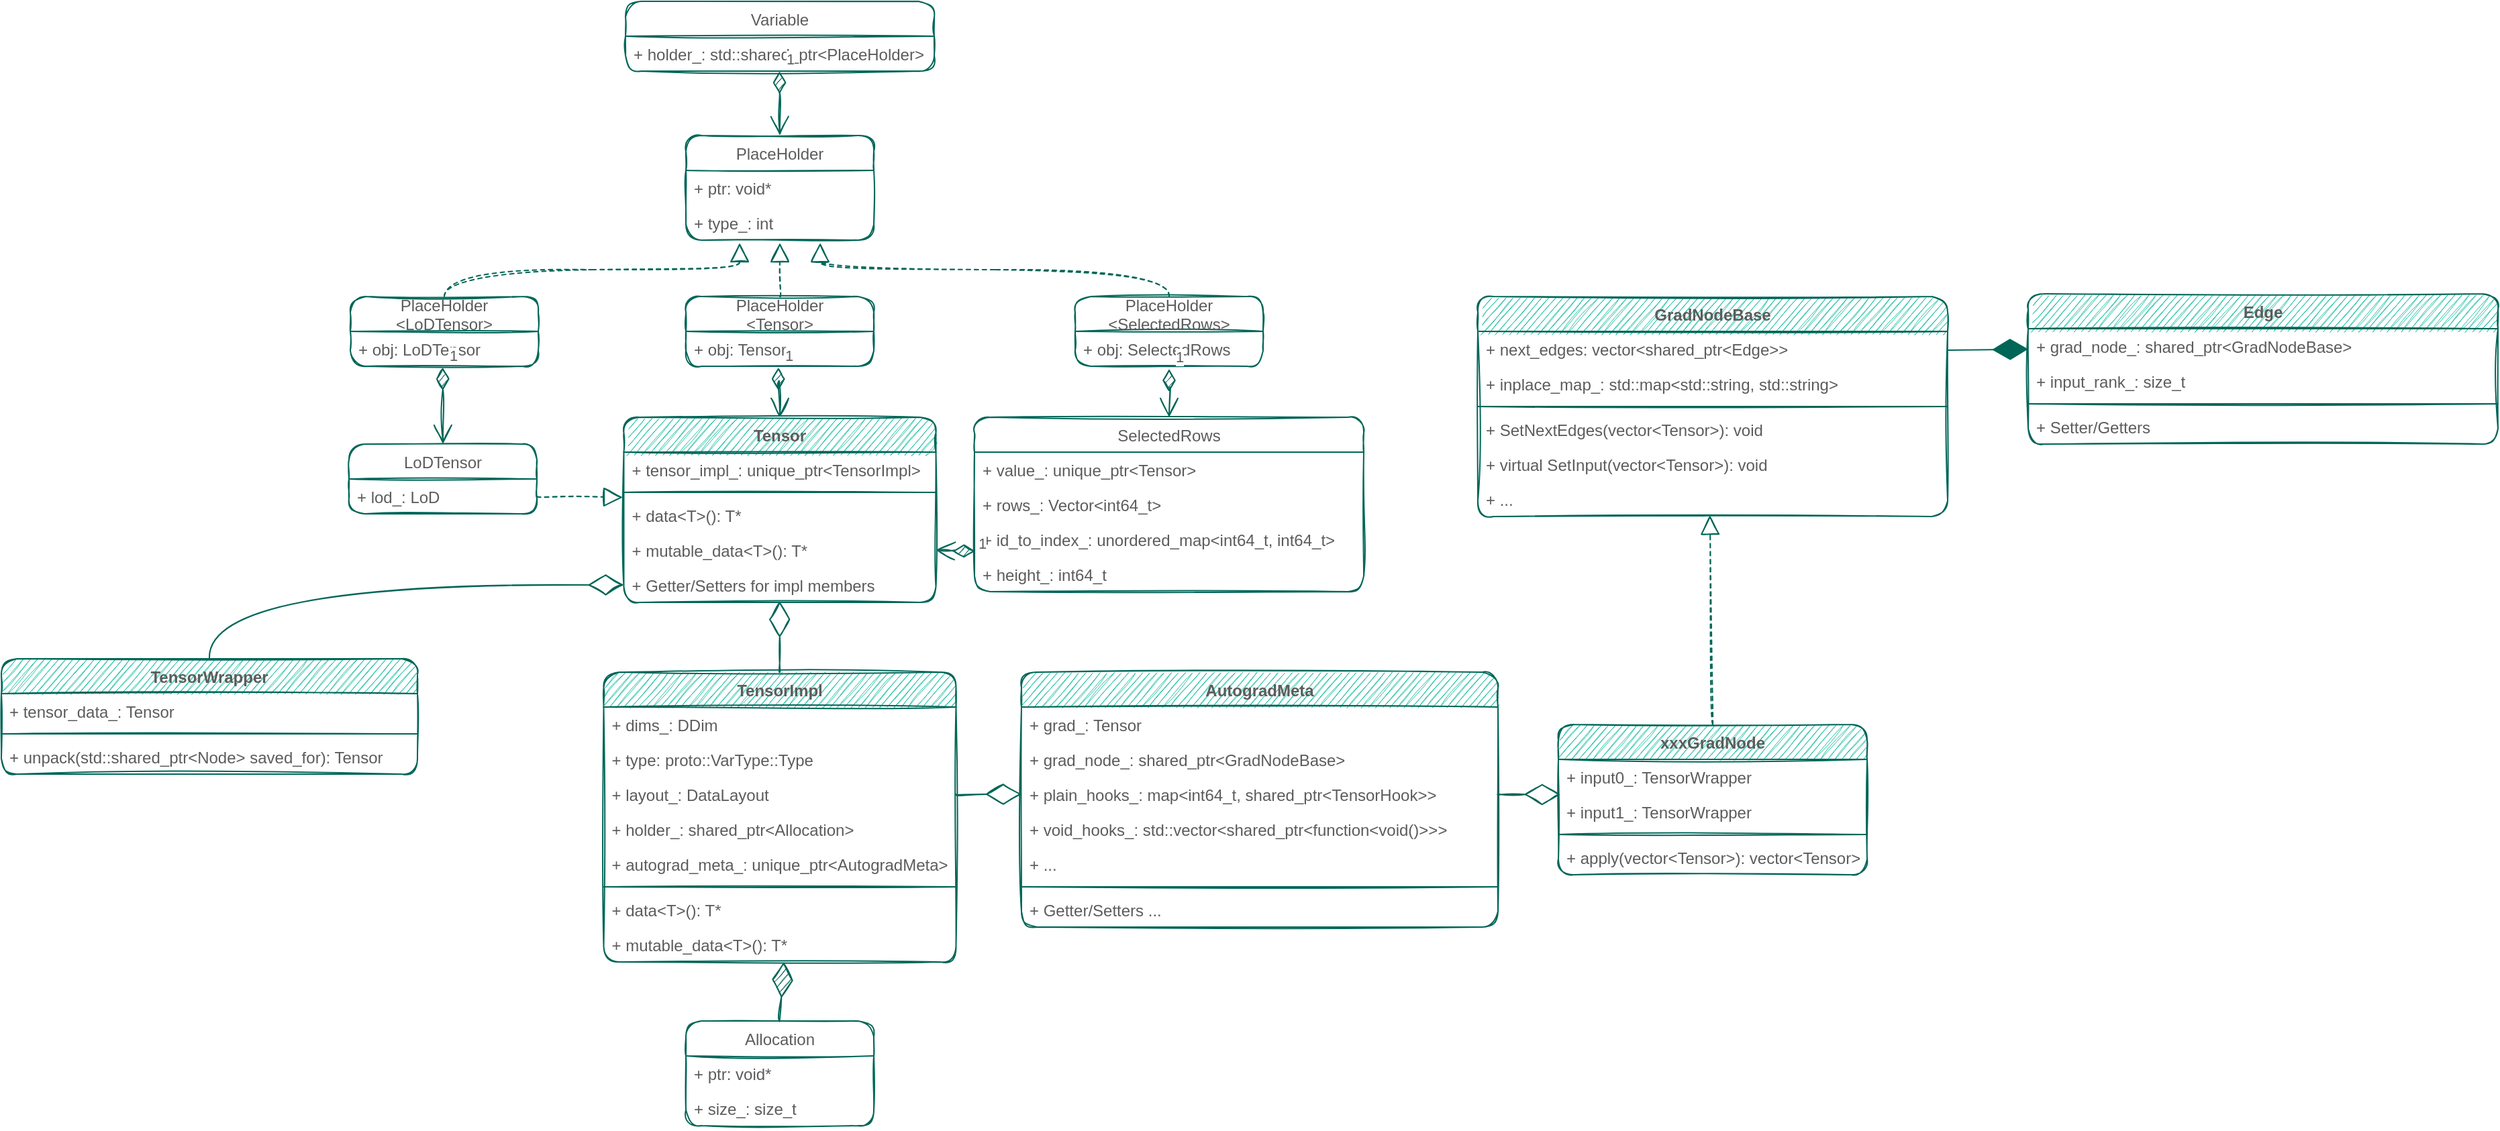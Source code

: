<mxfile version="14.7.0" type="github">
  <diagram id="jFCruCachpCYsHS-U5V1" name="Page-1">
    <mxGraphModel dx="2572" dy="614" grid="1" gridSize="10" guides="1" tooltips="1" connect="1" arrows="1" fold="1" page="1" pageScale="1" pageWidth="850" pageHeight="1100" math="0" shadow="0">
      <root>
        <mxCell id="0" />
        <mxCell id="1" parent="0" />
        <mxCell id="m4nFDnHHZw83G2RVIBQR-2" value="Variable" style="swimlane;fontStyle=0;childLayout=stackLayout;horizontal=1;startSize=26;fillColor=none;horizontalStack=0;resizeParent=1;resizeParentMax=0;resizeLast=0;collapsible=1;marginBottom=0;sketch=1;rounded=1;strokeColor=#006658;fontColor=#5C5C5C;" parent="1" vertex="1">
          <mxGeometry x="245" y="200" width="230" height="52" as="geometry" />
        </mxCell>
        <mxCell id="m4nFDnHHZw83G2RVIBQR-3" value="+ holder_: std::shared_ptr&lt;PlaceHolder&gt;" style="text;strokeColor=none;fillColor=none;align=left;verticalAlign=top;spacingLeft=4;spacingRight=4;overflow=hidden;rotatable=0;points=[[0,0.5],[1,0.5]];portConstraint=eastwest;sketch=1;rounded=1;fontColor=#5C5C5C;" parent="m4nFDnHHZw83G2RVIBQR-2" vertex="1">
          <mxGeometry y="26" width="230" height="26" as="geometry" />
        </mxCell>
        <mxCell id="m4nFDnHHZw83G2RVIBQR-6" value="PlaceHolder" style="swimlane;fontStyle=0;childLayout=stackLayout;horizontal=1;startSize=26;fillColor=none;horizontalStack=0;resizeParent=1;resizeParentMax=0;resizeLast=0;collapsible=1;marginBottom=0;sketch=1;rounded=1;strokeColor=#006658;fontColor=#5C5C5C;" parent="1" vertex="1">
          <mxGeometry x="290" y="300" width="140" height="78" as="geometry" />
        </mxCell>
        <mxCell id="m4nFDnHHZw83G2RVIBQR-7" value="+ ptr: void*" style="text;strokeColor=none;fillColor=none;align=left;verticalAlign=top;spacingLeft=4;spacingRight=4;overflow=hidden;rotatable=0;points=[[0,0.5],[1,0.5]];portConstraint=eastwest;sketch=1;rounded=1;fontColor=#5C5C5C;" parent="m4nFDnHHZw83G2RVIBQR-6" vertex="1">
          <mxGeometry y="26" width="140" height="26" as="geometry" />
        </mxCell>
        <mxCell id="m4nFDnHHZw83G2RVIBQR-8" value="+ type_: int" style="text;strokeColor=none;fillColor=none;align=left;verticalAlign=top;spacingLeft=4;spacingRight=4;overflow=hidden;rotatable=0;points=[[0,0.5],[1,0.5]];portConstraint=eastwest;sketch=1;rounded=1;fontColor=#5C5C5C;" parent="m4nFDnHHZw83G2RVIBQR-6" vertex="1">
          <mxGeometry y="52" width="140" height="26" as="geometry" />
        </mxCell>
        <mxCell id="m4nFDnHHZw83G2RVIBQR-10" value="PlaceHolder&#xa;&lt;SelectedRows&gt;" style="swimlane;fontStyle=0;childLayout=stackLayout;horizontal=1;startSize=26;fillColor=none;horizontalStack=0;resizeParent=1;resizeParentMax=0;resizeLast=0;collapsible=1;marginBottom=0;sketch=1;rounded=1;strokeColor=#006658;fontColor=#5C5C5C;" parent="1" vertex="1">
          <mxGeometry x="580" y="420" width="140" height="52" as="geometry" />
        </mxCell>
        <mxCell id="m4nFDnHHZw83G2RVIBQR-11" value="+ obj: SelectedRows" style="text;strokeColor=none;fillColor=none;align=left;verticalAlign=top;spacingLeft=4;spacingRight=4;overflow=hidden;rotatable=0;points=[[0,0.5],[1,0.5]];portConstraint=eastwest;sketch=1;rounded=1;fontColor=#5C5C5C;" parent="m4nFDnHHZw83G2RVIBQR-10" vertex="1">
          <mxGeometry y="26" width="140" height="26" as="geometry" />
        </mxCell>
        <mxCell id="m4nFDnHHZw83G2RVIBQR-13" value="PlaceHolder&#xa;&lt;Tensor&gt;" style="swimlane;fontStyle=0;childLayout=stackLayout;horizontal=1;startSize=26;fillColor=none;horizontalStack=0;resizeParent=1;resizeParentMax=0;resizeLast=0;collapsible=1;marginBottom=0;sketch=1;rounded=1;strokeColor=#006658;fontColor=#5C5C5C;" parent="1" vertex="1">
          <mxGeometry x="290" y="420" width="140" height="52" as="geometry" />
        </mxCell>
        <mxCell id="m4nFDnHHZw83G2RVIBQR-14" value="+ obj: Tensor" style="text;strokeColor=none;fillColor=none;align=left;verticalAlign=top;spacingLeft=4;spacingRight=4;overflow=hidden;rotatable=0;points=[[0,0.5],[1,0.5]];portConstraint=eastwest;sketch=1;rounded=1;fontColor=#5C5C5C;" parent="m4nFDnHHZw83G2RVIBQR-13" vertex="1">
          <mxGeometry y="26" width="140" height="26" as="geometry" />
        </mxCell>
        <mxCell id="m4nFDnHHZw83G2RVIBQR-16" value="PlaceHolder&#xa;&lt;LoDTensor&gt;" style="swimlane;fontStyle=0;childLayout=stackLayout;horizontal=1;startSize=26;fillColor=none;horizontalStack=0;resizeParent=1;resizeParentMax=0;resizeLast=0;collapsible=1;marginBottom=0;sketch=1;rounded=1;strokeColor=#006658;fontColor=#5C5C5C;" parent="1" vertex="1">
          <mxGeometry x="40" y="420" width="140" height="52" as="geometry" />
        </mxCell>
        <mxCell id="m4nFDnHHZw83G2RVIBQR-17" value="+ obj: LoDTensor" style="text;strokeColor=none;fillColor=none;align=left;verticalAlign=top;spacingLeft=4;spacingRight=4;overflow=hidden;rotatable=0;points=[[0,0.5],[1,0.5]];portConstraint=eastwest;sketch=1;rounded=1;fontColor=#5C5C5C;" parent="m4nFDnHHZw83G2RVIBQR-16" vertex="1">
          <mxGeometry y="26" width="140" height="26" as="geometry" />
        </mxCell>
        <mxCell id="m4nFDnHHZw83G2RVIBQR-19" value="LoDTensor" style="swimlane;fontStyle=0;childLayout=stackLayout;horizontal=1;startSize=26;fillColor=none;horizontalStack=0;resizeParent=1;resizeParentMax=0;resizeLast=0;collapsible=1;marginBottom=0;sketch=1;rounded=1;strokeColor=#006658;fontColor=#5C5C5C;" parent="1" vertex="1">
          <mxGeometry x="39" y="530" width="140" height="52" as="geometry" />
        </mxCell>
        <mxCell id="m4nFDnHHZw83G2RVIBQR-20" value="+ lod_: LoD" style="text;strokeColor=none;fillColor=none;align=left;verticalAlign=top;spacingLeft=4;spacingRight=4;overflow=hidden;rotatable=0;points=[[0,0.5],[1,0.5]];portConstraint=eastwest;sketch=1;rounded=1;fontColor=#5C5C5C;" parent="m4nFDnHHZw83G2RVIBQR-19" vertex="1">
          <mxGeometry y="26" width="140" height="26" as="geometry" />
        </mxCell>
        <mxCell id="m4nFDnHHZw83G2RVIBQR-28" value="TensorImpl" style="swimlane;fontStyle=1;align=center;verticalAlign=top;childLayout=stackLayout;horizontal=1;startSize=26;horizontalStack=0;resizeParent=1;resizeParentMax=0;resizeLast=0;collapsible=1;marginBottom=0;sketch=1;rounded=1;fillColor=#21C0A5;strokeColor=#006658;fontColor=#5C5C5C;" parent="1" vertex="1">
          <mxGeometry x="228.75" y="700" width="262.5" height="216" as="geometry" />
        </mxCell>
        <mxCell id="m4nFDnHHZw83G2RVIBQR-29" value="+ dims_: DDim" style="text;strokeColor=none;fillColor=none;align=left;verticalAlign=top;spacingLeft=4;spacingRight=4;overflow=hidden;rotatable=0;points=[[0,0.5],[1,0.5]];portConstraint=eastwest;sketch=1;rounded=1;fontColor=#5C5C5C;" parent="m4nFDnHHZw83G2RVIBQR-28" vertex="1">
          <mxGeometry y="26" width="262.5" height="26" as="geometry" />
        </mxCell>
        <mxCell id="m4nFDnHHZw83G2RVIBQR-40" value="+ type: proto::VarType::Type" style="text;strokeColor=none;fillColor=none;align=left;verticalAlign=top;spacingLeft=4;spacingRight=4;overflow=hidden;rotatable=0;points=[[0,0.5],[1,0.5]];portConstraint=eastwest;sketch=1;rounded=1;fontColor=#5C5C5C;" parent="m4nFDnHHZw83G2RVIBQR-28" vertex="1">
          <mxGeometry y="52" width="262.5" height="26" as="geometry" />
        </mxCell>
        <mxCell id="m4nFDnHHZw83G2RVIBQR-41" value="+ layout_: DataLayout" style="text;strokeColor=none;fillColor=none;align=left;verticalAlign=top;spacingLeft=4;spacingRight=4;overflow=hidden;rotatable=0;points=[[0,0.5],[1,0.5]];portConstraint=eastwest;sketch=1;rounded=1;fontColor=#5C5C5C;" parent="m4nFDnHHZw83G2RVIBQR-28" vertex="1">
          <mxGeometry y="78" width="262.5" height="26" as="geometry" />
        </mxCell>
        <mxCell id="m4nFDnHHZw83G2RVIBQR-42" value="+ holder_: shared_ptr&lt;Allocation&gt;" style="text;strokeColor=none;fillColor=none;align=left;verticalAlign=top;spacingLeft=4;spacingRight=4;overflow=hidden;rotatable=0;points=[[0,0.5],[1,0.5]];portConstraint=eastwest;sketch=1;rounded=1;fontColor=#5C5C5C;" parent="m4nFDnHHZw83G2RVIBQR-28" vertex="1">
          <mxGeometry y="104" width="262.5" height="26" as="geometry" />
        </mxCell>
        <mxCell id="m4nFDnHHZw83G2RVIBQR-43" value="+ autograd_meta_: unique_ptr&lt;AutogradMeta&gt;" style="text;strokeColor=none;fillColor=none;align=left;verticalAlign=top;spacingLeft=4;spacingRight=4;overflow=hidden;rotatable=0;points=[[0,0.5],[1,0.5]];portConstraint=eastwest;sketch=1;rounded=1;fontColor=#5C5C5C;" parent="m4nFDnHHZw83G2RVIBQR-28" vertex="1">
          <mxGeometry y="130" width="262.5" height="26" as="geometry" />
        </mxCell>
        <mxCell id="m4nFDnHHZw83G2RVIBQR-30" value="" style="line;strokeWidth=1;fillColor=none;align=left;verticalAlign=middle;spacingTop=-1;spacingLeft=3;spacingRight=3;rotatable=0;labelPosition=right;points=[];portConstraint=eastwest;sketch=1;rounded=1;strokeColor=#006658;fontColor=#5C5C5C;" parent="m4nFDnHHZw83G2RVIBQR-28" vertex="1">
          <mxGeometry y="156" width="262.5" height="8" as="geometry" />
        </mxCell>
        <mxCell id="m4nFDnHHZw83G2RVIBQR-31" value="+ data&lt;T&gt;(): T*" style="text;strokeColor=none;fillColor=none;align=left;verticalAlign=top;spacingLeft=4;spacingRight=4;overflow=hidden;rotatable=0;points=[[0,0.5],[1,0.5]];portConstraint=eastwest;sketch=1;rounded=1;fontColor=#5C5C5C;" parent="m4nFDnHHZw83G2RVIBQR-28" vertex="1">
          <mxGeometry y="164" width="262.5" height="26" as="geometry" />
        </mxCell>
        <mxCell id="m4nFDnHHZw83G2RVIBQR-44" value="+ mutable_data&lt;T&gt;(): T*" style="text;strokeColor=none;fillColor=none;align=left;verticalAlign=top;spacingLeft=4;spacingRight=4;overflow=hidden;rotatable=0;points=[[0,0.5],[1,0.5]];portConstraint=eastwest;sketch=1;rounded=1;fontColor=#5C5C5C;" parent="m4nFDnHHZw83G2RVIBQR-28" vertex="1">
          <mxGeometry y="190" width="262.5" height="26" as="geometry" />
        </mxCell>
        <mxCell id="m4nFDnHHZw83G2RVIBQR-45" value="SelectedRows" style="swimlane;fontStyle=0;childLayout=stackLayout;horizontal=1;startSize=26;fillColor=none;horizontalStack=0;resizeParent=1;resizeParentMax=0;resizeLast=0;collapsible=1;marginBottom=0;sketch=1;rounded=1;strokeColor=#006658;fontColor=#5C5C5C;" parent="1" vertex="1">
          <mxGeometry x="505" y="510" width="290" height="130" as="geometry" />
        </mxCell>
        <mxCell id="m4nFDnHHZw83G2RVIBQR-46" value="+ value_: unique_ptr&lt;Tensor&gt;" style="text;strokeColor=none;fillColor=none;align=left;verticalAlign=top;spacingLeft=4;spacingRight=4;overflow=hidden;rotatable=0;points=[[0,0.5],[1,0.5]];portConstraint=eastwest;sketch=1;rounded=1;fontColor=#5C5C5C;" parent="m4nFDnHHZw83G2RVIBQR-45" vertex="1">
          <mxGeometry y="26" width="290" height="26" as="geometry" />
        </mxCell>
        <mxCell id="m4nFDnHHZw83G2RVIBQR-47" value="+ rows_: Vector&lt;int64_t&gt;" style="text;strokeColor=none;fillColor=none;align=left;verticalAlign=top;spacingLeft=4;spacingRight=4;overflow=hidden;rotatable=0;points=[[0,0.5],[1,0.5]];portConstraint=eastwest;sketch=1;rounded=1;fontColor=#5C5C5C;" parent="m4nFDnHHZw83G2RVIBQR-45" vertex="1">
          <mxGeometry y="52" width="290" height="26" as="geometry" />
        </mxCell>
        <mxCell id="m4nFDnHHZw83G2RVIBQR-48" value="+ id_to_index_: unordered_map&lt;int64_t, int64_t&gt;" style="text;strokeColor=none;fillColor=none;align=left;verticalAlign=top;spacingLeft=4;spacingRight=4;overflow=hidden;rotatable=0;points=[[0,0.5],[1,0.5]];portConstraint=eastwest;sketch=1;rounded=1;fontColor=#5C5C5C;" parent="m4nFDnHHZw83G2RVIBQR-45" vertex="1">
          <mxGeometry y="78" width="290" height="26" as="geometry" />
        </mxCell>
        <mxCell id="m4nFDnHHZw83G2RVIBQR-49" value="+ height_: int64_t" style="text;strokeColor=none;fillColor=none;align=left;verticalAlign=top;spacingLeft=4;spacingRight=4;overflow=hidden;rotatable=0;points=[[0,0.5],[1,0.5]];portConstraint=eastwest;sketch=1;rounded=1;fontColor=#5C5C5C;" parent="m4nFDnHHZw83G2RVIBQR-45" vertex="1">
          <mxGeometry y="104" width="290" height="26" as="geometry" />
        </mxCell>
        <mxCell id="m4nFDnHHZw83G2RVIBQR-50" value="Tensor" style="swimlane;fontStyle=1;align=center;verticalAlign=top;childLayout=stackLayout;horizontal=1;startSize=26;horizontalStack=0;resizeParent=1;resizeParentMax=0;resizeLast=0;collapsible=1;marginBottom=0;sketch=1;rounded=1;fillColor=#21C0A5;strokeColor=#006658;fontColor=#5C5C5C;" parent="1" vertex="1">
          <mxGeometry x="243.75" y="510" width="232.5" height="138" as="geometry" />
        </mxCell>
        <mxCell id="m4nFDnHHZw83G2RVIBQR-54" value="+ tensor_impl_: unique_ptr&lt;TensorImpl&gt;" style="text;strokeColor=none;fillColor=none;align=left;verticalAlign=top;spacingLeft=4;spacingRight=4;overflow=hidden;rotatable=0;points=[[0,0.5],[1,0.5]];portConstraint=eastwest;sketch=1;rounded=1;fontColor=#5C5C5C;" parent="m4nFDnHHZw83G2RVIBQR-50" vertex="1">
          <mxGeometry y="26" width="232.5" height="26" as="geometry" />
        </mxCell>
        <mxCell id="m4nFDnHHZw83G2RVIBQR-56" value="" style="line;strokeWidth=1;fillColor=none;align=left;verticalAlign=middle;spacingTop=-1;spacingLeft=3;spacingRight=3;rotatable=0;labelPosition=right;points=[];portConstraint=eastwest;sketch=1;rounded=1;strokeColor=#006658;fontColor=#5C5C5C;" parent="m4nFDnHHZw83G2RVIBQR-50" vertex="1">
          <mxGeometry y="52" width="232.5" height="8" as="geometry" />
        </mxCell>
        <mxCell id="m4nFDnHHZw83G2RVIBQR-57" value="+ data&lt;T&gt;(): T*" style="text;strokeColor=none;fillColor=none;align=left;verticalAlign=top;spacingLeft=4;spacingRight=4;overflow=hidden;rotatable=0;points=[[0,0.5],[1,0.5]];portConstraint=eastwest;sketch=1;rounded=1;fontColor=#5C5C5C;" parent="m4nFDnHHZw83G2RVIBQR-50" vertex="1">
          <mxGeometry y="60" width="232.5" height="26" as="geometry" />
        </mxCell>
        <mxCell id="m4nFDnHHZw83G2RVIBQR-59" value="+ mutable_data&lt;T&gt;(): T*" style="text;strokeColor=none;fillColor=none;align=left;verticalAlign=top;spacingLeft=4;spacingRight=4;overflow=hidden;rotatable=0;points=[[0,0.5],[1,0.5]];portConstraint=eastwest;sketch=1;rounded=1;fontColor=#5C5C5C;" parent="m4nFDnHHZw83G2RVIBQR-50" vertex="1">
          <mxGeometry y="86" width="232.5" height="26" as="geometry" />
        </mxCell>
        <mxCell id="m4nFDnHHZw83G2RVIBQR-58" value="+ Getter/Setters for impl members" style="text;strokeColor=none;fillColor=none;align=left;verticalAlign=top;spacingLeft=4;spacingRight=4;overflow=hidden;rotatable=0;points=[[0,0.5],[1,0.5]];portConstraint=eastwest;sketch=1;rounded=1;fontColor=#5C5C5C;" parent="m4nFDnHHZw83G2RVIBQR-50" vertex="1">
          <mxGeometry y="112" width="232.5" height="26" as="geometry" />
        </mxCell>
        <mxCell id="m4nFDnHHZw83G2RVIBQR-60" value="AutogradMeta" style="swimlane;fontStyle=1;align=center;verticalAlign=top;childLayout=stackLayout;horizontal=1;startSize=26;horizontalStack=0;resizeParent=1;resizeParentMax=0;resizeLast=0;collapsible=1;marginBottom=0;sketch=1;rounded=1;fillColor=#21C0A5;strokeColor=#006658;fontColor=#5C5C5C;" parent="1" vertex="1">
          <mxGeometry x="540" y="700" width="355" height="190" as="geometry" />
        </mxCell>
        <mxCell id="m4nFDnHHZw83G2RVIBQR-61" value="+ grad_: Tensor" style="text;strokeColor=none;fillColor=none;align=left;verticalAlign=top;spacingLeft=4;spacingRight=4;overflow=hidden;rotatable=0;points=[[0,0.5],[1,0.5]];portConstraint=eastwest;sketch=1;rounded=1;fontColor=#5C5C5C;" parent="m4nFDnHHZw83G2RVIBQR-60" vertex="1">
          <mxGeometry y="26" width="355" height="26" as="geometry" />
        </mxCell>
        <mxCell id="m4nFDnHHZw83G2RVIBQR-64" value="+ grad_node_: shared_ptr&lt;GradNodeBase&gt;" style="text;strokeColor=none;fillColor=none;align=left;verticalAlign=top;spacingLeft=4;spacingRight=4;overflow=hidden;rotatable=0;points=[[0,0.5],[1,0.5]];portConstraint=eastwest;sketch=1;rounded=1;fontColor=#5C5C5C;" parent="m4nFDnHHZw83G2RVIBQR-60" vertex="1">
          <mxGeometry y="52" width="355" height="26" as="geometry" />
        </mxCell>
        <mxCell id="m4nFDnHHZw83G2RVIBQR-66" value="+ plain_hooks_: map&lt;int64_t, shared_ptr&lt;TensorHook&gt;&gt;" style="text;strokeColor=none;fillColor=none;align=left;verticalAlign=top;spacingLeft=4;spacingRight=4;overflow=hidden;rotatable=0;points=[[0,0.5],[1,0.5]];portConstraint=eastwest;sketch=1;rounded=1;fontColor=#5C5C5C;" parent="m4nFDnHHZw83G2RVIBQR-60" vertex="1">
          <mxGeometry y="78" width="355" height="26" as="geometry" />
        </mxCell>
        <mxCell id="m4nFDnHHZw83G2RVIBQR-67" value="+ void_hooks_: std::vector&lt;shared_ptr&lt;function&lt;void()&gt;&gt;&gt;" style="text;strokeColor=none;fillColor=none;align=left;verticalAlign=top;spacingLeft=4;spacingRight=4;overflow=hidden;rotatable=0;points=[[0,0.5],[1,0.5]];portConstraint=eastwest;sketch=1;rounded=1;fontColor=#5C5C5C;" parent="m4nFDnHHZw83G2RVIBQR-60" vertex="1">
          <mxGeometry y="104" width="355" height="26" as="geometry" />
        </mxCell>
        <mxCell id="m4nFDnHHZw83G2RVIBQR-68" value="+ ..." style="text;strokeColor=none;fillColor=none;align=left;verticalAlign=top;spacingLeft=4;spacingRight=4;overflow=hidden;rotatable=0;points=[[0,0.5],[1,0.5]];portConstraint=eastwest;sketch=1;rounded=1;fontColor=#5C5C5C;" parent="m4nFDnHHZw83G2RVIBQR-60" vertex="1">
          <mxGeometry y="130" width="355" height="26" as="geometry" />
        </mxCell>
        <mxCell id="m4nFDnHHZw83G2RVIBQR-62" value="" style="line;strokeWidth=1;fillColor=none;align=left;verticalAlign=middle;spacingTop=-1;spacingLeft=3;spacingRight=3;rotatable=0;labelPosition=right;points=[];portConstraint=eastwest;sketch=1;rounded=1;strokeColor=#006658;fontColor=#5C5C5C;" parent="m4nFDnHHZw83G2RVIBQR-60" vertex="1">
          <mxGeometry y="156" width="355" height="8" as="geometry" />
        </mxCell>
        <mxCell id="m4nFDnHHZw83G2RVIBQR-63" value="+ Getter/Setters ..." style="text;strokeColor=none;fillColor=none;align=left;verticalAlign=top;spacingLeft=4;spacingRight=4;overflow=hidden;rotatable=0;points=[[0,0.5],[1,0.5]];portConstraint=eastwest;sketch=1;rounded=1;fontColor=#5C5C5C;" parent="m4nFDnHHZw83G2RVIBQR-60" vertex="1">
          <mxGeometry y="164" width="355" height="26" as="geometry" />
        </mxCell>
        <mxCell id="m4nFDnHHZw83G2RVIBQR-69" value="GradNodeBase" style="swimlane;fontStyle=1;align=center;verticalAlign=top;childLayout=stackLayout;horizontal=1;startSize=26;horizontalStack=0;resizeParent=1;resizeParentMax=0;resizeLast=0;collapsible=1;marginBottom=0;sketch=1;rounded=1;fillColor=#21C0A5;strokeColor=#006658;fontColor=#5C5C5C;" parent="1" vertex="1">
          <mxGeometry x="880" y="420" width="350" height="164" as="geometry" />
        </mxCell>
        <mxCell id="m4nFDnHHZw83G2RVIBQR-70" value="+ next_edges: vector&lt;shared_ptr&lt;Edge&gt;&gt;" style="text;strokeColor=none;fillColor=none;align=left;verticalAlign=top;spacingLeft=4;spacingRight=4;overflow=hidden;rotatable=0;points=[[0,0.5],[1,0.5]];portConstraint=eastwest;sketch=1;rounded=1;fontColor=#5C5C5C;" parent="m4nFDnHHZw83G2RVIBQR-69" vertex="1">
          <mxGeometry y="26" width="350" height="26" as="geometry" />
        </mxCell>
        <mxCell id="m4nFDnHHZw83G2RVIBQR-73" value="+ inplace_map_: std::map&lt;std::string, std::string&gt;" style="text;strokeColor=none;fillColor=none;align=left;verticalAlign=top;spacingLeft=4;spacingRight=4;overflow=hidden;rotatable=0;points=[[0,0.5],[1,0.5]];portConstraint=eastwest;sketch=1;rounded=1;fontColor=#5C5C5C;" parent="m4nFDnHHZw83G2RVIBQR-69" vertex="1">
          <mxGeometry y="52" width="350" height="26" as="geometry" />
        </mxCell>
        <mxCell id="m4nFDnHHZw83G2RVIBQR-71" value="" style="line;strokeWidth=1;fillColor=none;align=left;verticalAlign=middle;spacingTop=-1;spacingLeft=3;spacingRight=3;rotatable=0;labelPosition=right;points=[];portConstraint=eastwest;sketch=1;rounded=1;strokeColor=#006658;fontColor=#5C5C5C;" parent="m4nFDnHHZw83G2RVIBQR-69" vertex="1">
          <mxGeometry y="78" width="350" height="8" as="geometry" />
        </mxCell>
        <mxCell id="m4nFDnHHZw83G2RVIBQR-72" value="+ SetNextEdges(vector&lt;Tensor&gt;): void" style="text;strokeColor=none;fillColor=none;align=left;verticalAlign=top;spacingLeft=4;spacingRight=4;overflow=hidden;rotatable=0;points=[[0,0.5],[1,0.5]];portConstraint=eastwest;sketch=1;rounded=1;fontColor=#5C5C5C;" parent="m4nFDnHHZw83G2RVIBQR-69" vertex="1">
          <mxGeometry y="86" width="350" height="26" as="geometry" />
        </mxCell>
        <mxCell id="m4nFDnHHZw83G2RVIBQR-79" value="+ virtual SetInput(vector&lt;Tensor&gt;): void" style="text;strokeColor=none;fillColor=none;align=left;verticalAlign=top;spacingLeft=4;spacingRight=4;overflow=hidden;rotatable=0;points=[[0,0.5],[1,0.5]];portConstraint=eastwest;sketch=1;rounded=1;fontColor=#5C5C5C;" parent="m4nFDnHHZw83G2RVIBQR-69" vertex="1">
          <mxGeometry y="112" width="350" height="26" as="geometry" />
        </mxCell>
        <mxCell id="m4nFDnHHZw83G2RVIBQR-80" value="+ ..." style="text;strokeColor=none;fillColor=none;align=left;verticalAlign=top;spacingLeft=4;spacingRight=4;overflow=hidden;rotatable=0;points=[[0,0.5],[1,0.5]];portConstraint=eastwest;sketch=1;rounded=1;fontColor=#5C5C5C;" parent="m4nFDnHHZw83G2RVIBQR-69" vertex="1">
          <mxGeometry y="138" width="350" height="26" as="geometry" />
        </mxCell>
        <mxCell id="m4nFDnHHZw83G2RVIBQR-74" value="xxxGradNode" style="swimlane;fontStyle=1;align=center;verticalAlign=top;childLayout=stackLayout;horizontal=1;startSize=26;horizontalStack=0;resizeParent=1;resizeParentMax=0;resizeLast=0;collapsible=1;marginBottom=0;sketch=1;rounded=1;fillColor=#21C0A5;strokeColor=#006658;fontColor=#5C5C5C;" parent="1" vertex="1">
          <mxGeometry x="940" y="739" width="230" height="112" as="geometry" />
        </mxCell>
        <mxCell id="m4nFDnHHZw83G2RVIBQR-75" value="+ input0_: TensorWrapper" style="text;strokeColor=none;fillColor=none;align=left;verticalAlign=top;spacingLeft=4;spacingRight=4;overflow=hidden;rotatable=0;points=[[0,0.5],[1,0.5]];portConstraint=eastwest;sketch=1;rounded=1;fontColor=#5C5C5C;" parent="m4nFDnHHZw83G2RVIBQR-74" vertex="1">
          <mxGeometry y="26" width="230" height="26" as="geometry" />
        </mxCell>
        <mxCell id="m4nFDnHHZw83G2RVIBQR-76" value="+ input1_: TensorWrapper" style="text;strokeColor=none;fillColor=none;align=left;verticalAlign=top;spacingLeft=4;spacingRight=4;overflow=hidden;rotatable=0;points=[[0,0.5],[1,0.5]];portConstraint=eastwest;sketch=1;rounded=1;fontColor=#5C5C5C;" parent="m4nFDnHHZw83G2RVIBQR-74" vertex="1">
          <mxGeometry y="52" width="230" height="26" as="geometry" />
        </mxCell>
        <mxCell id="m4nFDnHHZw83G2RVIBQR-77" value="" style="line;strokeWidth=1;fillColor=none;align=left;verticalAlign=middle;spacingTop=-1;spacingLeft=3;spacingRight=3;rotatable=0;labelPosition=right;points=[];portConstraint=eastwest;sketch=1;rounded=1;strokeColor=#006658;fontColor=#5C5C5C;" parent="m4nFDnHHZw83G2RVIBQR-74" vertex="1">
          <mxGeometry y="78" width="230" height="8" as="geometry" />
        </mxCell>
        <mxCell id="m4nFDnHHZw83G2RVIBQR-78" value="+ apply(vector&lt;Tensor&gt;): vector&lt;Tensor&gt;" style="text;strokeColor=none;fillColor=none;align=left;verticalAlign=top;spacingLeft=4;spacingRight=4;overflow=hidden;rotatable=0;points=[[0,0.5],[1,0.5]];portConstraint=eastwest;sketch=1;rounded=1;fontColor=#5C5C5C;" parent="m4nFDnHHZw83G2RVIBQR-74" vertex="1">
          <mxGeometry y="86" width="230" height="26" as="geometry" />
        </mxCell>
        <mxCell id="m4nFDnHHZw83G2RVIBQR-81" value="TensorWrapper" style="swimlane;fontStyle=1;align=center;verticalAlign=top;childLayout=stackLayout;horizontal=1;startSize=26;horizontalStack=0;resizeParent=1;resizeParentMax=0;resizeLast=0;collapsible=1;marginBottom=0;sketch=1;rounded=1;fillColor=#21C0A5;strokeColor=#006658;fontColor=#5C5C5C;" parent="1" vertex="1">
          <mxGeometry x="-220" y="690" width="310" height="86" as="geometry" />
        </mxCell>
        <mxCell id="m4nFDnHHZw83G2RVIBQR-90" value="+ tensor_data_: Tensor" style="text;strokeColor=none;fillColor=none;align=left;verticalAlign=top;spacingLeft=4;spacingRight=4;overflow=hidden;rotatable=0;points=[[0,0.5],[1,0.5]];portConstraint=eastwest;sketch=1;rounded=1;fontColor=#5C5C5C;" parent="m4nFDnHHZw83G2RVIBQR-81" vertex="1">
          <mxGeometry y="26" width="310" height="26" as="geometry" />
        </mxCell>
        <mxCell id="m4nFDnHHZw83G2RVIBQR-87" value="" style="line;strokeWidth=1;fillColor=none;align=left;verticalAlign=middle;spacingTop=-1;spacingLeft=3;spacingRight=3;rotatable=0;labelPosition=right;points=[];portConstraint=eastwest;sketch=1;rounded=1;strokeColor=#006658;fontColor=#5C5C5C;" parent="m4nFDnHHZw83G2RVIBQR-81" vertex="1">
          <mxGeometry y="52" width="310" height="8" as="geometry" />
        </mxCell>
        <mxCell id="m4nFDnHHZw83G2RVIBQR-88" value="+ unpack(std::shared_ptr&lt;Node&gt; saved_for): Tensor" style="text;strokeColor=none;fillColor=none;align=left;verticalAlign=top;spacingLeft=4;spacingRight=4;overflow=hidden;rotatable=0;points=[[0,0.5],[1,0.5]];portConstraint=eastwest;sketch=1;rounded=1;fontColor=#5C5C5C;" parent="m4nFDnHHZw83G2RVIBQR-81" vertex="1">
          <mxGeometry y="60" width="310" height="26" as="geometry" />
        </mxCell>
        <mxCell id="m4nFDnHHZw83G2RVIBQR-91" value="1" style="endArrow=open;html=1;endSize=12;startArrow=diamondThin;startSize=14;startFill=1;edgeStyle=orthogonalEdgeStyle;align=left;verticalAlign=bottom;exitX=0.499;exitY=1.006;exitDx=0;exitDy=0;exitPerimeter=0;entryX=0.5;entryY=0;entryDx=0;entryDy=0;sketch=1;curved=1;strokeColor=#006658;fontColor=#5C5C5C;" parent="1" source="m4nFDnHHZw83G2RVIBQR-3" target="m4nFDnHHZw83G2RVIBQR-6" edge="1">
          <mxGeometry x="-1" y="3" relative="1" as="geometry">
            <mxPoint x="370" y="270" as="sourcePoint" />
            <mxPoint x="530" y="270" as="targetPoint" />
          </mxGeometry>
        </mxCell>
        <mxCell id="m4nFDnHHZw83G2RVIBQR-92" value="" style="endArrow=block;dashed=1;endFill=0;endSize=12;html=1;exitX=0.5;exitY=0;exitDx=0;exitDy=0;sketch=1;curved=1;strokeColor=#006658;fontColor=#5C5C5C;" parent="1" source="m4nFDnHHZw83G2RVIBQR-16" edge="1">
          <mxGeometry width="160" relative="1" as="geometry">
            <mxPoint x="90" y="280" as="sourcePoint" />
            <mxPoint x="330" y="380" as="targetPoint" />
            <Array as="points">
              <mxPoint x="110" y="400" />
              <mxPoint x="330" y="400" />
            </Array>
          </mxGeometry>
        </mxCell>
        <mxCell id="m4nFDnHHZw83G2RVIBQR-94" value="" style="endArrow=block;dashed=1;endFill=0;endSize=12;html=1;exitX=0.5;exitY=0;exitDx=0;exitDy=0;sketch=1;curved=1;strokeColor=#006658;fontColor=#5C5C5C;" parent="1" source="m4nFDnHHZw83G2RVIBQR-13" edge="1">
          <mxGeometry width="160" relative="1" as="geometry">
            <mxPoint x="430" y="400" as="sourcePoint" />
            <mxPoint x="360" y="380" as="targetPoint" />
          </mxGeometry>
        </mxCell>
        <mxCell id="m4nFDnHHZw83G2RVIBQR-95" value="" style="endArrow=block;dashed=1;endFill=0;endSize=12;html=1;exitX=0.5;exitY=0;exitDx=0;exitDy=0;sketch=1;curved=1;strokeColor=#006658;fontColor=#5C5C5C;" parent="1" source="m4nFDnHHZw83G2RVIBQR-10" edge="1">
          <mxGeometry width="160" relative="1" as="geometry">
            <mxPoint x="560" y="360" as="sourcePoint" />
            <mxPoint x="390" y="380" as="targetPoint" />
            <Array as="points">
              <mxPoint x="650" y="400" />
              <mxPoint x="390" y="400" />
            </Array>
          </mxGeometry>
        </mxCell>
        <mxCell id="m4nFDnHHZw83G2RVIBQR-96" value="1" style="endArrow=open;html=1;endSize=12;startArrow=diamondThin;startSize=14;startFill=1;edgeStyle=orthogonalEdgeStyle;align=left;verticalAlign=bottom;entryX=0.5;entryY=0;entryDx=0;entryDy=0;exitX=0.492;exitY=1.038;exitDx=0;exitDy=0;exitPerimeter=0;sketch=1;curved=1;strokeColor=#006658;fontColor=#5C5C5C;" parent="1" source="m4nFDnHHZw83G2RVIBQR-17" target="m4nFDnHHZw83G2RVIBQR-19" edge="1">
          <mxGeometry x="-1" y="3" relative="1" as="geometry">
            <mxPoint x="-60" y="490" as="sourcePoint" />
            <mxPoint x="100" y="490" as="targetPoint" />
          </mxGeometry>
        </mxCell>
        <mxCell id="m4nFDnHHZw83G2RVIBQR-97" value="1" style="endArrow=open;html=1;endSize=12;startArrow=diamondThin;startSize=14;startFill=1;edgeStyle=orthogonalEdgeStyle;align=left;verticalAlign=bottom;entryX=0.5;entryY=0;entryDx=0;entryDy=0;exitX=0.492;exitY=1.038;exitDx=0;exitDy=0;exitPerimeter=0;sketch=1;curved=1;strokeColor=#006658;fontColor=#5C5C5C;" parent="1" source="m4nFDnHHZw83G2RVIBQR-14" target="m4nFDnHHZw83G2RVIBQR-50" edge="1">
          <mxGeometry x="-1" y="3" relative="1" as="geometry">
            <mxPoint x="250" y="483" as="sourcePoint" />
            <mxPoint x="119" y="540" as="targetPoint" />
            <Array as="points">
              <mxPoint x="359" y="483" />
              <mxPoint x="360" y="483" />
            </Array>
          </mxGeometry>
        </mxCell>
        <mxCell id="m4nFDnHHZw83G2RVIBQR-98" value="1" style="endArrow=open;html=1;endSize=12;startArrow=diamondThin;startSize=14;startFill=1;edgeStyle=orthogonalEdgeStyle;align=left;verticalAlign=bottom;sketch=1;curved=1;strokeColor=#006658;fontColor=#5C5C5C;" parent="1" target="m4nFDnHHZw83G2RVIBQR-45" edge="1">
          <mxGeometry x="-1" y="3" relative="1" as="geometry">
            <mxPoint x="650" y="474" as="sourcePoint" />
            <mxPoint x="840" y="310" as="targetPoint" />
            <Array as="points">
              <mxPoint x="650" y="480" />
              <mxPoint x="650" y="480" />
            </Array>
          </mxGeometry>
        </mxCell>
        <mxCell id="m4nFDnHHZw83G2RVIBQR-99" value="" style="endArrow=block;dashed=1;endFill=0;endSize=12;html=1;exitX=1;exitY=0.5;exitDx=0;exitDy=0;entryX=-0.003;entryY=-0.013;entryDx=0;entryDy=0;entryPerimeter=0;sketch=1;curved=1;strokeColor=#006658;fontColor=#5C5C5C;" parent="1" source="m4nFDnHHZw83G2RVIBQR-20" target="m4nFDnHHZw83G2RVIBQR-57" edge="1">
          <mxGeometry width="160" relative="1" as="geometry">
            <mxPoint x="170" y="620" as="sourcePoint" />
            <mxPoint x="330" y="620" as="targetPoint" />
          </mxGeometry>
        </mxCell>
        <mxCell id="m4nFDnHHZw83G2RVIBQR-100" value="1" style="endArrow=open;html=1;endSize=12;startArrow=diamondThin;startSize=14;startFill=1;edgeStyle=orthogonalEdgeStyle;align=left;verticalAlign=bottom;exitX=0.002;exitY=0.833;exitDx=0;exitDy=0;exitPerimeter=0;sketch=1;curved=1;strokeColor=#006658;fontColor=#5C5C5C;" parent="1" source="m4nFDnHHZw83G2RVIBQR-48" target="m4nFDnHHZw83G2RVIBQR-59" edge="1">
          <mxGeometry x="-1" y="3" relative="1" as="geometry">
            <mxPoint x="470" y="470" as="sourcePoint" />
            <mxPoint x="630" y="470" as="targetPoint" />
          </mxGeometry>
        </mxCell>
        <mxCell id="m4nFDnHHZw83G2RVIBQR-101" value="" style="endArrow=diamondThin;endFill=0;endSize=24;html=1;exitX=0.5;exitY=0;exitDx=0;exitDy=0;entryX=0.499;entryY=0.968;entryDx=0;entryDy=0;entryPerimeter=0;sketch=1;curved=1;strokeColor=#006658;fontColor=#5C5C5C;" parent="1" source="m4nFDnHHZw83G2RVIBQR-28" target="m4nFDnHHZw83G2RVIBQR-58" edge="1">
          <mxGeometry width="160" relative="1" as="geometry">
            <mxPoint x="120" y="670" as="sourcePoint" />
            <mxPoint x="280" y="670" as="targetPoint" />
          </mxGeometry>
        </mxCell>
        <mxCell id="m4nFDnHHZw83G2RVIBQR-102" value="" style="endArrow=diamondThin;endFill=0;endSize=24;html=1;exitX=1;exitY=0.5;exitDx=0;exitDy=0;entryX=0;entryY=0.5;entryDx=0;entryDy=0;sketch=1;curved=1;strokeColor=#006658;fontColor=#5C5C5C;" parent="1" source="m4nFDnHHZw83G2RVIBQR-41" target="m4nFDnHHZw83G2RVIBQR-66" edge="1">
          <mxGeometry width="160" relative="1" as="geometry">
            <mxPoint x="370" y="710" as="sourcePoint" />
            <mxPoint x="369.768" y="657.168" as="targetPoint" />
          </mxGeometry>
        </mxCell>
        <mxCell id="m4nFDnHHZw83G2RVIBQR-103" value="" style="endArrow=diamondThin;endFill=0;endSize=24;html=1;exitX=1;exitY=0.5;exitDx=0;exitDy=0;entryX=0.006;entryY=1.013;entryDx=0;entryDy=0;entryPerimeter=0;sketch=1;curved=1;strokeColor=#006658;fontColor=#5C5C5C;" parent="1" source="m4nFDnHHZw83G2RVIBQR-66" target="m4nFDnHHZw83G2RVIBQR-75" edge="1">
          <mxGeometry width="160" relative="1" as="geometry">
            <mxPoint x="900" y="880" as="sourcePoint" />
            <mxPoint x="1060" y="880" as="targetPoint" />
          </mxGeometry>
        </mxCell>
        <mxCell id="m4nFDnHHZw83G2RVIBQR-105" value="" style="endArrow=block;dashed=1;endFill=0;endSize=12;html=1;exitX=0.5;exitY=0;exitDx=0;exitDy=0;entryX=0.494;entryY=0.962;entryDx=0;entryDy=0;entryPerimeter=0;sketch=1;curved=1;strokeColor=#006658;fontColor=#5C5C5C;" parent="1" source="m4nFDnHHZw83G2RVIBQR-74" target="m4nFDnHHZw83G2RVIBQR-80" edge="1">
          <mxGeometry width="160" relative="1" as="geometry">
            <mxPoint x="1020" y="690" as="sourcePoint" />
            <mxPoint x="1180" y="690" as="targetPoint" />
          </mxGeometry>
        </mxCell>
        <mxCell id="m4nFDnHHZw83G2RVIBQR-107" value="" style="endArrow=diamondThin;endFill=0;endSize=24;html=1;exitX=0.5;exitY=0;exitDx=0;exitDy=0;entryX=0;entryY=0.5;entryDx=0;entryDy=0;sketch=1;curved=1;strokeColor=#006658;fontColor=#5C5C5C;" parent="1" source="m4nFDnHHZw83G2RVIBQR-81" target="m4nFDnHHZw83G2RVIBQR-58" edge="1">
          <mxGeometry width="160" relative="1" as="geometry">
            <mxPoint x="-20" y="860" as="sourcePoint" />
            <mxPoint x="140" y="860" as="targetPoint" />
            <Array as="points">
              <mxPoint x="-65" y="635" />
            </Array>
          </mxGeometry>
        </mxCell>
        <mxCell id="m4nFDnHHZw83G2RVIBQR-108" value="Allocation" style="swimlane;fontStyle=0;childLayout=stackLayout;horizontal=1;startSize=26;fillColor=none;horizontalStack=0;resizeParent=1;resizeParentMax=0;resizeLast=0;collapsible=1;marginBottom=0;sketch=1;rounded=1;strokeColor=#006658;fontColor=#5C5C5C;" parent="1" vertex="1">
          <mxGeometry x="290" y="960" width="140" height="78" as="geometry" />
        </mxCell>
        <mxCell id="m4nFDnHHZw83G2RVIBQR-109" value="+ ptr: void*" style="text;strokeColor=none;fillColor=none;align=left;verticalAlign=top;spacingLeft=4;spacingRight=4;overflow=hidden;rotatable=0;points=[[0,0.5],[1,0.5]];portConstraint=eastwest;sketch=1;rounded=1;fontColor=#5C5C5C;" parent="m4nFDnHHZw83G2RVIBQR-108" vertex="1">
          <mxGeometry y="26" width="140" height="26" as="geometry" />
        </mxCell>
        <mxCell id="m4nFDnHHZw83G2RVIBQR-110" value="+ size_: size_t" style="text;strokeColor=none;fillColor=none;align=left;verticalAlign=top;spacingLeft=4;spacingRight=4;overflow=hidden;rotatable=0;points=[[0,0.5],[1,0.5]];portConstraint=eastwest;sketch=1;rounded=1;fontColor=#5C5C5C;" parent="m4nFDnHHZw83G2RVIBQR-108" vertex="1">
          <mxGeometry y="52" width="140" height="26" as="geometry" />
        </mxCell>
        <mxCell id="m4nFDnHHZw83G2RVIBQR-112" value="" style="endArrow=diamondThin;endFill=1;endSize=24;html=1;exitX=0.5;exitY=0;exitDx=0;exitDy=0;entryX=0.511;entryY=1;entryDx=0;entryDy=0;entryPerimeter=0;sketch=1;curved=1;strokeColor=#006658;fontColor=#5C5C5C;" parent="1" source="m4nFDnHHZw83G2RVIBQR-108" target="m4nFDnHHZw83G2RVIBQR-44" edge="1">
          <mxGeometry width="160" relative="1" as="geometry">
            <mxPoint x="370" y="940" as="sourcePoint" />
            <mxPoint x="530" y="940" as="targetPoint" />
          </mxGeometry>
        </mxCell>
        <mxCell id="KxoggxOPyqrJACoeFfeN-1" value="Edge" style="swimlane;fontStyle=1;align=center;verticalAlign=top;childLayout=stackLayout;horizontal=1;startSize=26;horizontalStack=0;resizeParent=1;resizeParentMax=0;resizeLast=0;collapsible=1;marginBottom=0;sketch=1;rounded=1;fillColor=#21C0A5;strokeColor=#006658;fontColor=#5C5C5C;" vertex="1" parent="1">
          <mxGeometry x="1290" y="418" width="350" height="112" as="geometry" />
        </mxCell>
        <mxCell id="KxoggxOPyqrJACoeFfeN-2" value="+ grad_node_: shared_ptr&lt;GradNodeBase&gt;" style="text;strokeColor=none;fillColor=none;align=left;verticalAlign=top;spacingLeft=4;spacingRight=4;overflow=hidden;rotatable=0;points=[[0,0.5],[1,0.5]];portConstraint=eastwest;sketch=1;rounded=1;fontColor=#5C5C5C;" vertex="1" parent="KxoggxOPyqrJACoeFfeN-1">
          <mxGeometry y="26" width="350" height="26" as="geometry" />
        </mxCell>
        <mxCell id="KxoggxOPyqrJACoeFfeN-10" value="+ input_rank_: size_t " style="text;strokeColor=none;fillColor=none;align=left;verticalAlign=top;spacingLeft=4;spacingRight=4;overflow=hidden;rotatable=0;points=[[0,0.5],[1,0.5]];portConstraint=eastwest;sketch=1;rounded=1;fontColor=#5C5C5C;" vertex="1" parent="KxoggxOPyqrJACoeFfeN-1">
          <mxGeometry y="52" width="350" height="26" as="geometry" />
        </mxCell>
        <mxCell id="KxoggxOPyqrJACoeFfeN-4" value="" style="line;strokeWidth=1;fillColor=none;align=left;verticalAlign=middle;spacingTop=-1;spacingLeft=3;spacingRight=3;rotatable=0;labelPosition=right;points=[];portConstraint=eastwest;sketch=1;rounded=1;strokeColor=#006658;fontColor=#5C5C5C;" vertex="1" parent="KxoggxOPyqrJACoeFfeN-1">
          <mxGeometry y="78" width="350" height="8" as="geometry" />
        </mxCell>
        <mxCell id="KxoggxOPyqrJACoeFfeN-7" value="+ Setter/Getters" style="text;strokeColor=none;fillColor=none;align=left;verticalAlign=top;spacingLeft=4;spacingRight=4;overflow=hidden;rotatable=0;points=[[0,0.5],[1,0.5]];portConstraint=eastwest;sketch=1;rounded=1;fontColor=#5C5C5C;" vertex="1" parent="KxoggxOPyqrJACoeFfeN-1">
          <mxGeometry y="86" width="350" height="26" as="geometry" />
        </mxCell>
        <mxCell id="KxoggxOPyqrJACoeFfeN-9" value="" style="endArrow=diamondThin;endFill=1;endSize=24;html=1;fontColor=#5C5C5C;strokeColor=#006658;fillColor=#21C0A5;" edge="1" parent="1" target="KxoggxOPyqrJACoeFfeN-2">
          <mxGeometry width="160" relative="1" as="geometry">
            <mxPoint x="1230" y="460" as="sourcePoint" />
            <mxPoint x="1390" y="460" as="targetPoint" />
          </mxGeometry>
        </mxCell>
      </root>
    </mxGraphModel>
  </diagram>
</mxfile>
